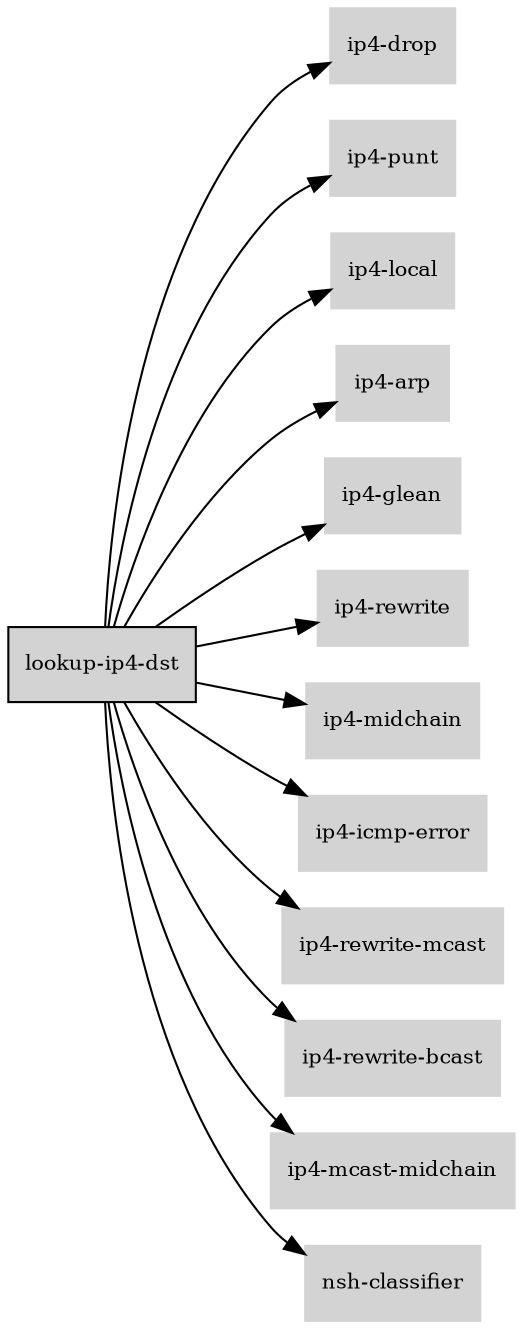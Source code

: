 digraph "lookup_ip4_dst_subgraph" {
  rankdir=LR;
  node [shape=box, style=filled, fontsize=10, color=lightgray, fontcolor=black, fillcolor=lightgray];
  "lookup-ip4-dst" [color=black, fontcolor=black, fillcolor=lightgray];
  edge [fontsize=8];
  "lookup-ip4-dst" -> "ip4-drop";
  "lookup-ip4-dst" -> "ip4-punt";
  "lookup-ip4-dst" -> "ip4-local";
  "lookup-ip4-dst" -> "ip4-arp";
  "lookup-ip4-dst" -> "ip4-glean";
  "lookup-ip4-dst" -> "ip4-rewrite";
  "lookup-ip4-dst" -> "ip4-midchain";
  "lookup-ip4-dst" -> "ip4-icmp-error";
  "lookup-ip4-dst" -> "ip4-rewrite-mcast";
  "lookup-ip4-dst" -> "ip4-rewrite-bcast";
  "lookup-ip4-dst" -> "ip4-mcast-midchain";
  "lookup-ip4-dst" -> "nsh-classifier";
}

